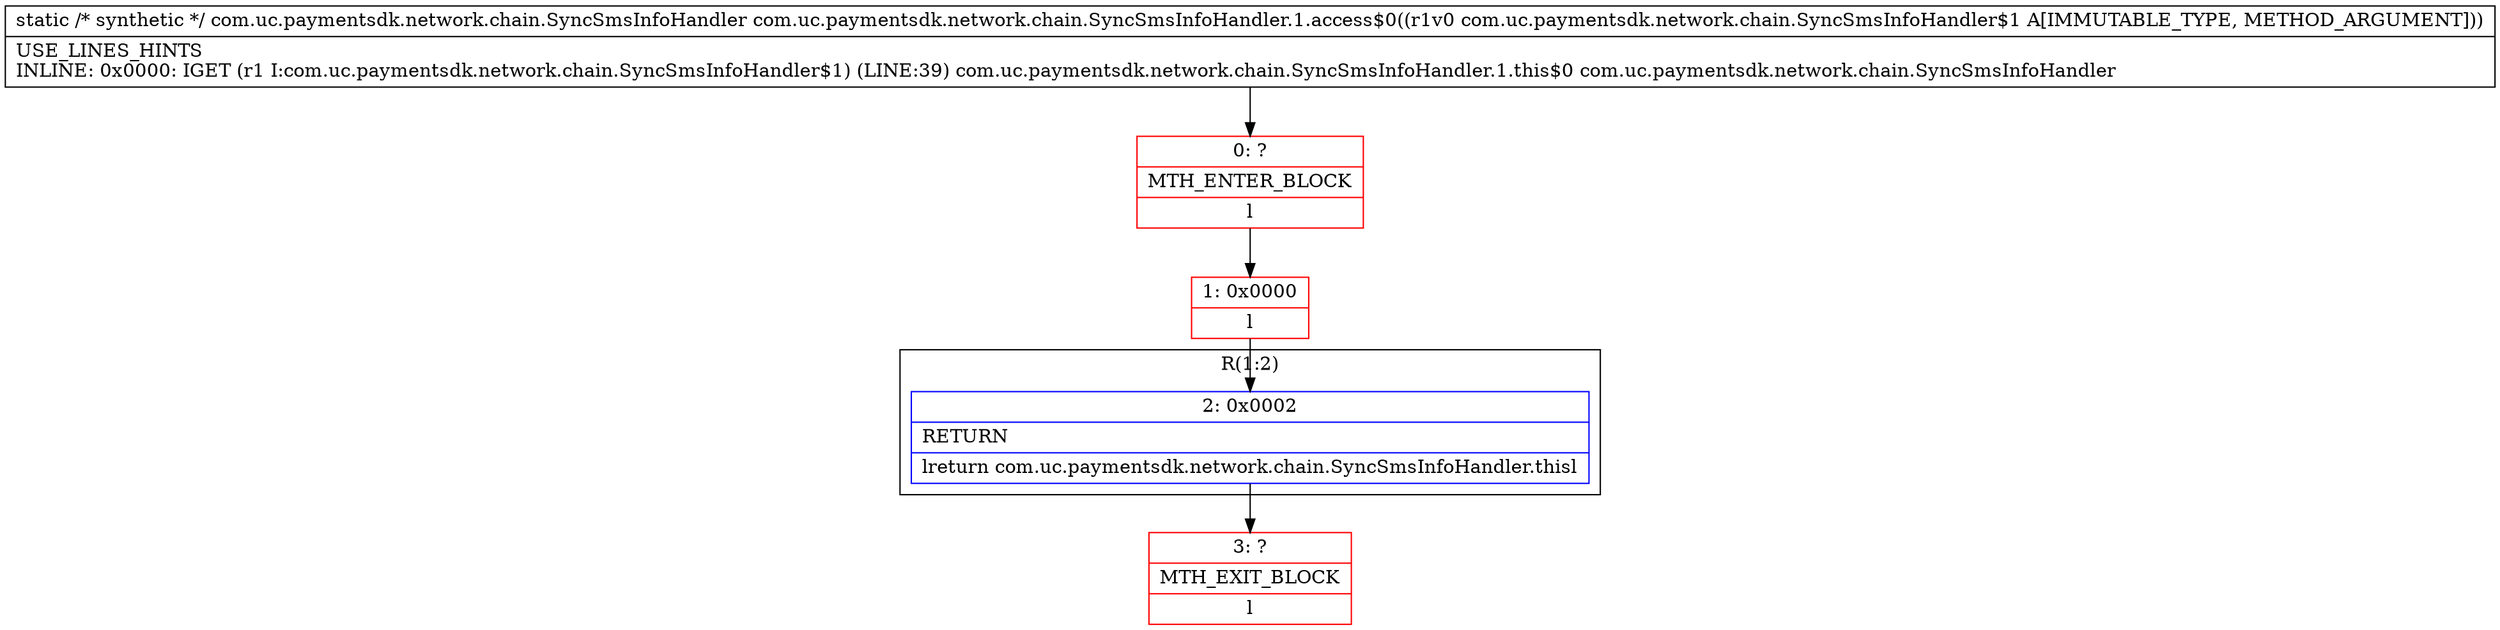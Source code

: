 digraph "CFG forcom.uc.paymentsdk.network.chain.SyncSmsInfoHandler.1.access$0(Lcom\/uc\/paymentsdk\/network\/chain\/SyncSmsInfoHandler$1;)Lcom\/uc\/paymentsdk\/network\/chain\/SyncSmsInfoHandler;" {
subgraph cluster_Region_1341037171 {
label = "R(1:2)";
node [shape=record,color=blue];
Node_2 [shape=record,label="{2\:\ 0x0002|RETURN\l|lreturn com.uc.paymentsdk.network.chain.SyncSmsInfoHandler.thisl}"];
}
Node_0 [shape=record,color=red,label="{0\:\ ?|MTH_ENTER_BLOCK\l|l}"];
Node_1 [shape=record,color=red,label="{1\:\ 0x0000|l}"];
Node_3 [shape=record,color=red,label="{3\:\ ?|MTH_EXIT_BLOCK\l|l}"];
MethodNode[shape=record,label="{static \/* synthetic *\/ com.uc.paymentsdk.network.chain.SyncSmsInfoHandler com.uc.paymentsdk.network.chain.SyncSmsInfoHandler.1.access$0((r1v0 com.uc.paymentsdk.network.chain.SyncSmsInfoHandler$1 A[IMMUTABLE_TYPE, METHOD_ARGUMENT]))  | USE_LINES_HINTS\lINLINE: 0x0000: IGET (r1 I:com.uc.paymentsdk.network.chain.SyncSmsInfoHandler$1) (LINE:39) com.uc.paymentsdk.network.chain.SyncSmsInfoHandler.1.this$0 com.uc.paymentsdk.network.chain.SyncSmsInfoHandler\l}"];
MethodNode -> Node_0;
Node_2 -> Node_3;
Node_0 -> Node_1;
Node_1 -> Node_2;
}

